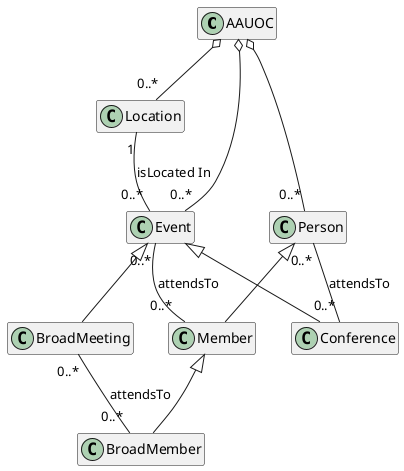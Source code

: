 @startuml

class AAUOC{
    newLocation (l : Location): void
    newEvent (e : Event): void
    newPerson (p : Person): void
    informEvent (e : Event): void
    register (m : Member, e : Event): void
}

class Location{
    description : String
    address : String
}

class Event{
    date : Date
    description : String
    assign (l : Location): void
}

class Conference{
    max_attendees : Integer
}

class BroadMeeting{

}

class Person{
    name : String
}

class Member{
    e-mail : String
}

class BroadMember{

}

hide members

AAUOC o-- "0..*" Event
AAUOC o-- "0..*" Location
AAUOC o-- "0..*" Person
Location "1" -- "0..*" Event : isLocated In
Event "0..*" -- "0..*" Member : attendsTo
Person "0..*" -- "0..*" Conference : attendsTo
BroadMeeting "0..*" -- "0..*" BroadMember : attendsTo
Event <|-- Conference
Event <|-- BroadMeeting
Person <|-- Member
Member <|-- BroadMember

@enduml